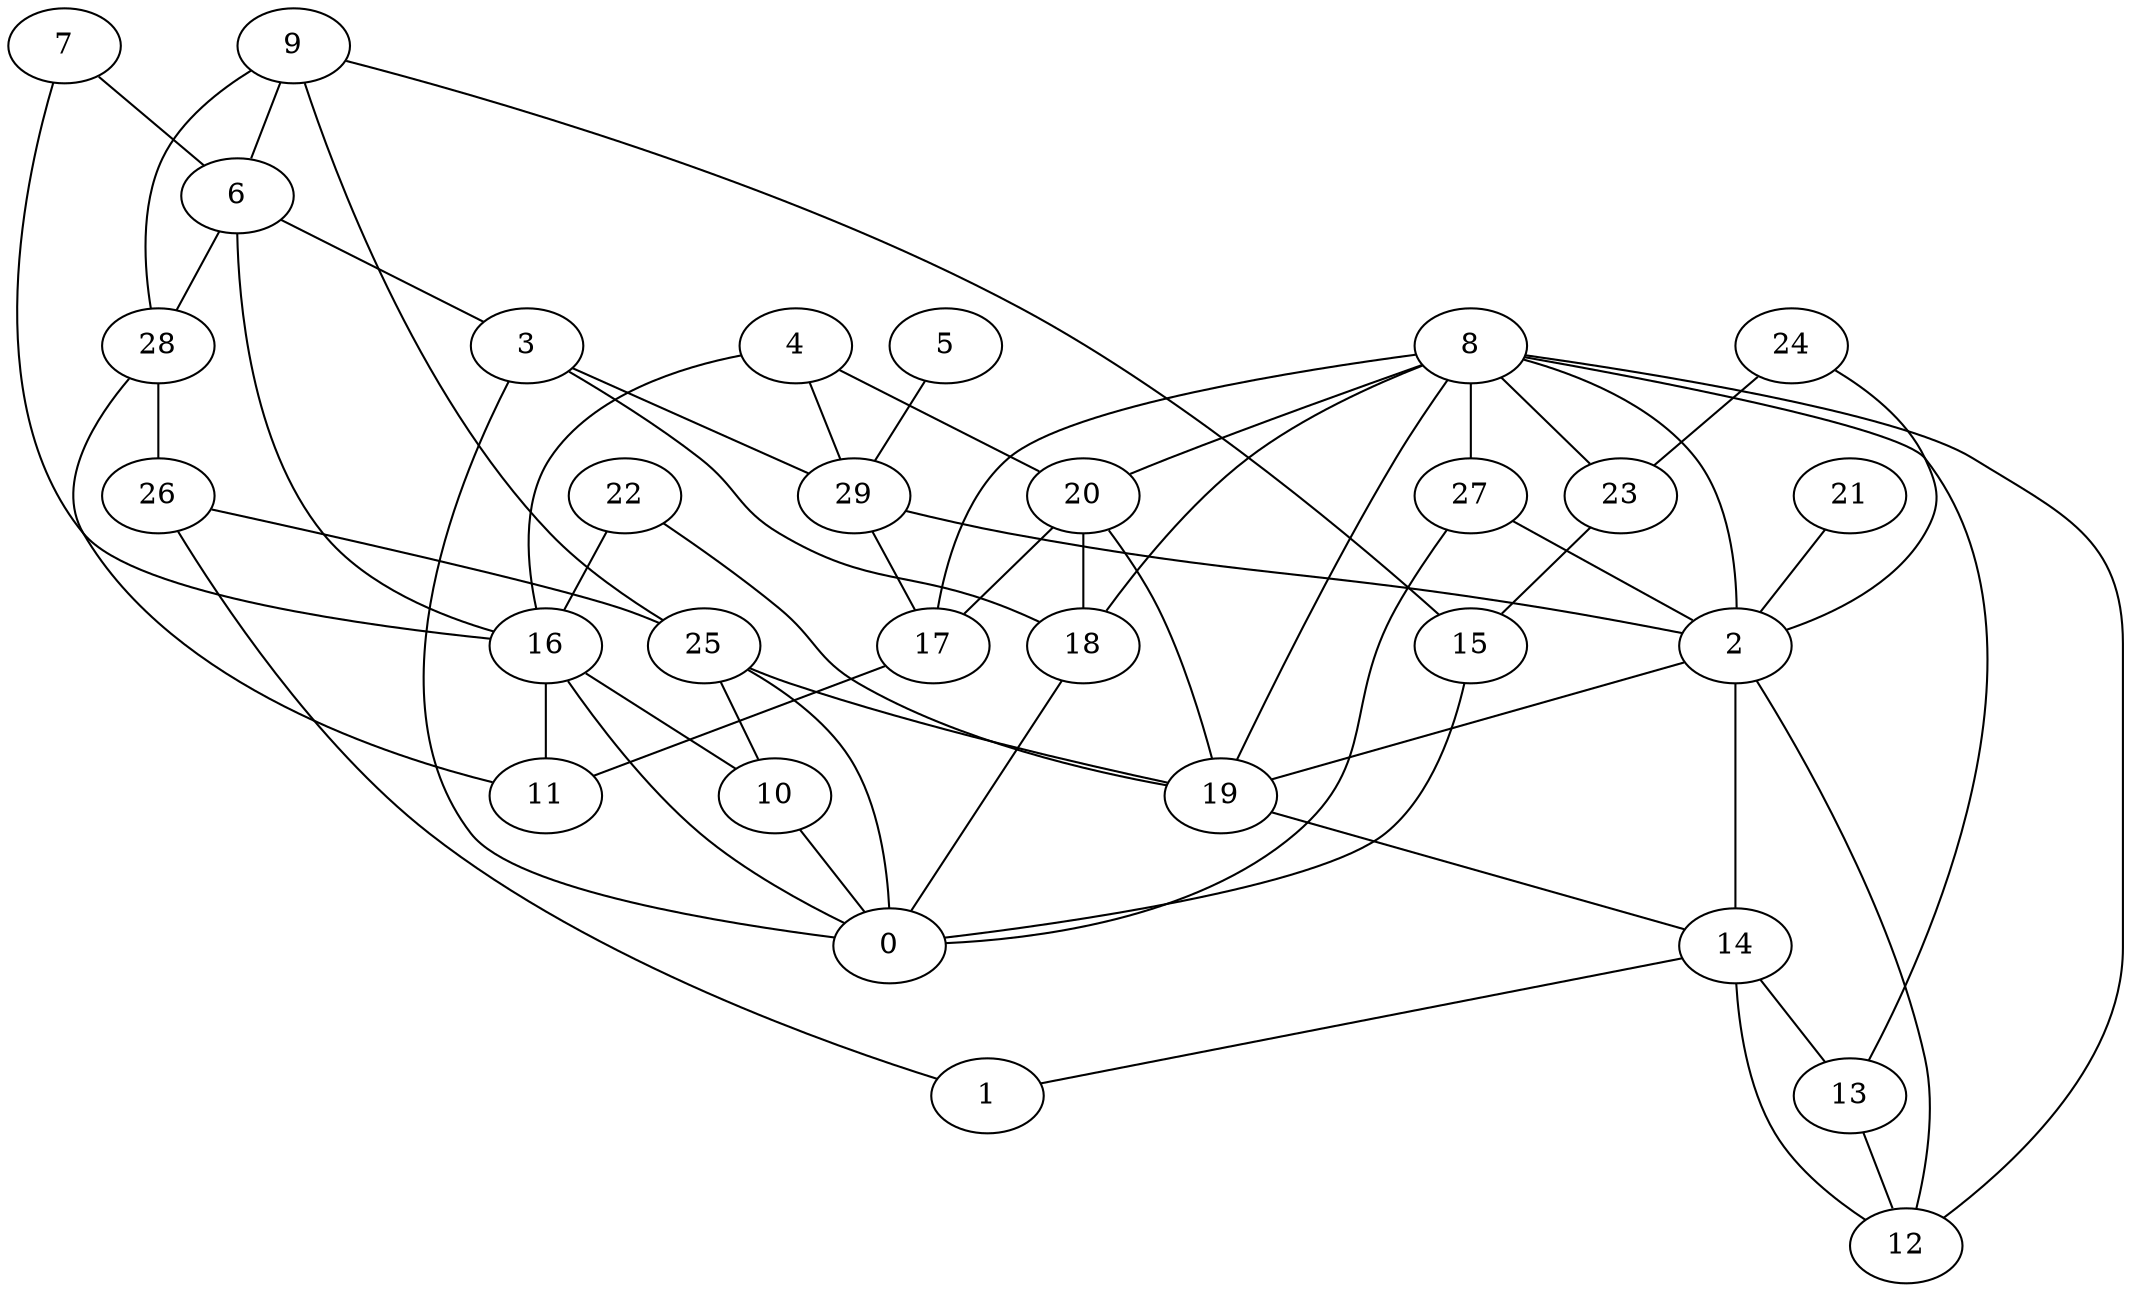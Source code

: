 digraph GG_graph {

subgraph G_graph {
edge [color = black]
"22" -> "16" [dir = none]
"9" -> "15" [dir = none]
"9" -> "25" [dir = none]
"26" -> "1" [dir = none]
"14" -> "12" [dir = none]
"13" -> "12" [dir = none]
"29" -> "17" [dir = none]
"23" -> "15" [dir = none]
"21" -> "2" [dir = none]
"16" -> "0" [dir = none]
"16" -> "11" [dir = none]
"6" -> "28" [dir = none]
"3" -> "0" [dir = none]
"8" -> "18" [dir = none]
"8" -> "19" [dir = none]
"8" -> "20" [dir = none]
"8" -> "12" [dir = none]
"8" -> "27" [dir = none]
"8" -> "17" [dir = none]
"28" -> "26" [dir = none]
"28" -> "11" [dir = none]
"17" -> "11" [dir = none]
"24" -> "2" [dir = none]
"7" -> "16" [dir = none]
"10" -> "0" [dir = none]
"2" -> "12" [dir = none]
"25" -> "0" [dir = none]
"4" -> "20" [dir = none]
"5" -> "29" [dir = none]
"26" -> "25" [dir = none]
"19" -> "14" [dir = none]
"27" -> "2" [dir = none]
"22" -> "19" [dir = none]
"8" -> "2" [dir = none]
"6" -> "16" [dir = none]
"9" -> "28" [dir = none]
"2" -> "14" [dir = none]
"7" -> "6" [dir = none]
"14" -> "13" [dir = none]
"20" -> "19" [dir = none]
"20" -> "18" [dir = none]
"20" -> "17" [dir = none]
"6" -> "3" [dir = none]
"27" -> "0" [dir = none]
"24" -> "23" [dir = none]
"3" -> "29" [dir = none]
"4" -> "29" [dir = none]
"29" -> "2" [dir = none]
"14" -> "1" [dir = none]
"9" -> "6" [dir = none]
"8" -> "23" [dir = none]
"16" -> "10" [dir = none]
"15" -> "0" [dir = none]
"18" -> "0" [dir = none]
"2" -> "19" [dir = none]
"25" -> "10" [dir = none]
"25" -> "19" [dir = none]
"3" -> "18" [dir = none]
"4" -> "16" [dir = none]
"8" -> "13" [dir = none]
}

}
